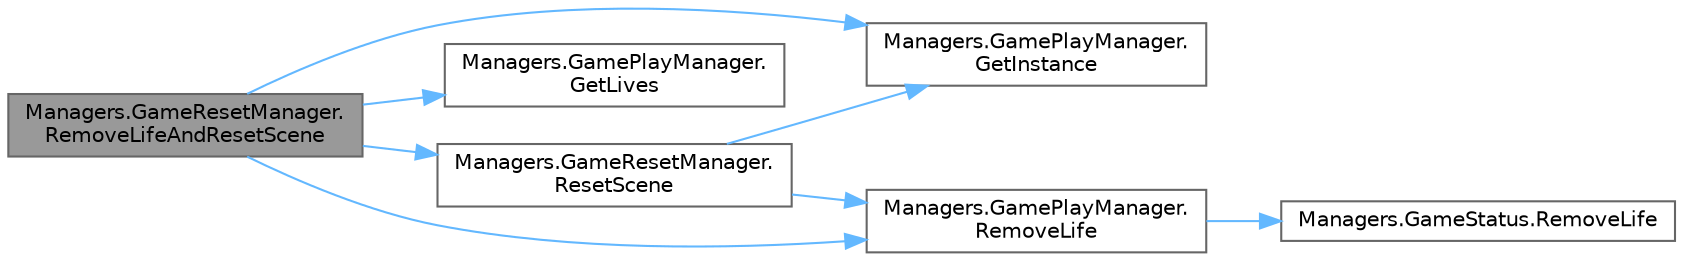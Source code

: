 digraph "Managers.GameResetManager.RemoveLifeAndResetScene"
{
 // LATEX_PDF_SIZE
  bgcolor="transparent";
  edge [fontname=Helvetica,fontsize=10,labelfontname=Helvetica,labelfontsize=10];
  node [fontname=Helvetica,fontsize=10,shape=box,height=0.2,width=0.4];
  rankdir="LR";
  Node1 [label="Managers.GameResetManager.\lRemoveLifeAndResetScene",height=0.2,width=0.4,color="gray40", fillcolor="grey60", style="filled", fontcolor="black",tooltip="Resets the scene if still lives left else the game has ended so update the GamePlayManager and loads ..."];
  Node1 -> Node2 [color="steelblue1",style="solid"];
  Node2 [label="Managers.GamePlayManager.\lGetInstance",height=0.2,width=0.4,color="grey40", fillcolor="white", style="filled",URL="$class_managers_1_1_game_play_manager.html#a4eb7c3c406d5d83805c3583019ea060a",tooltip="Returns the Singleton instance of GamePlayManager."];
  Node1 -> Node3 [color="steelblue1",style="solid"];
  Node3 [label="Managers.GamePlayManager.\lGetLives",height=0.2,width=0.4,color="grey40", fillcolor="white", style="filled",URL="$class_managers_1_1_game_play_manager.html#a3ad4601f2f58d6f09e518ceeb1a9fca1",tooltip="Get the number of lives left."];
  Node1 -> Node4 [color="steelblue1",style="solid"];
  Node4 [label="Managers.GamePlayManager.\lRemoveLife",height=0.2,width=0.4,color="grey40", fillcolor="white", style="filled",URL="$class_managers_1_1_game_play_manager.html#af0a5b0fe596164a0d14870b16ffb070c",tooltip="Removes a life from GameStatus and returns the number of lives remaining."];
  Node4 -> Node5 [color="steelblue1",style="solid"];
  Node5 [label="Managers.GameStatus.RemoveLife",height=0.2,width=0.4,color="grey40", fillcolor="white", style="filled",URL="$struct_managers_1_1_game_status.html#aa1c846b633f5cfd53e5e91b47aa500c0",tooltip=" "];
  Node1 -> Node6 [color="steelblue1",style="solid"];
  Node6 [label="Managers.GameResetManager.\lResetScene",height=0.2,width=0.4,color="grey40", fillcolor="white", style="filled",URL="$class_managers_1_1_game_reset_manager.html#a9d718417ac8c7e73f41e2ee021b3d0fd",tooltip="Resets the scene and removes a life from the GamePlayManager."];
  Node6 -> Node2 [color="steelblue1",style="solid"];
  Node6 -> Node4 [color="steelblue1",style="solid"];
}
